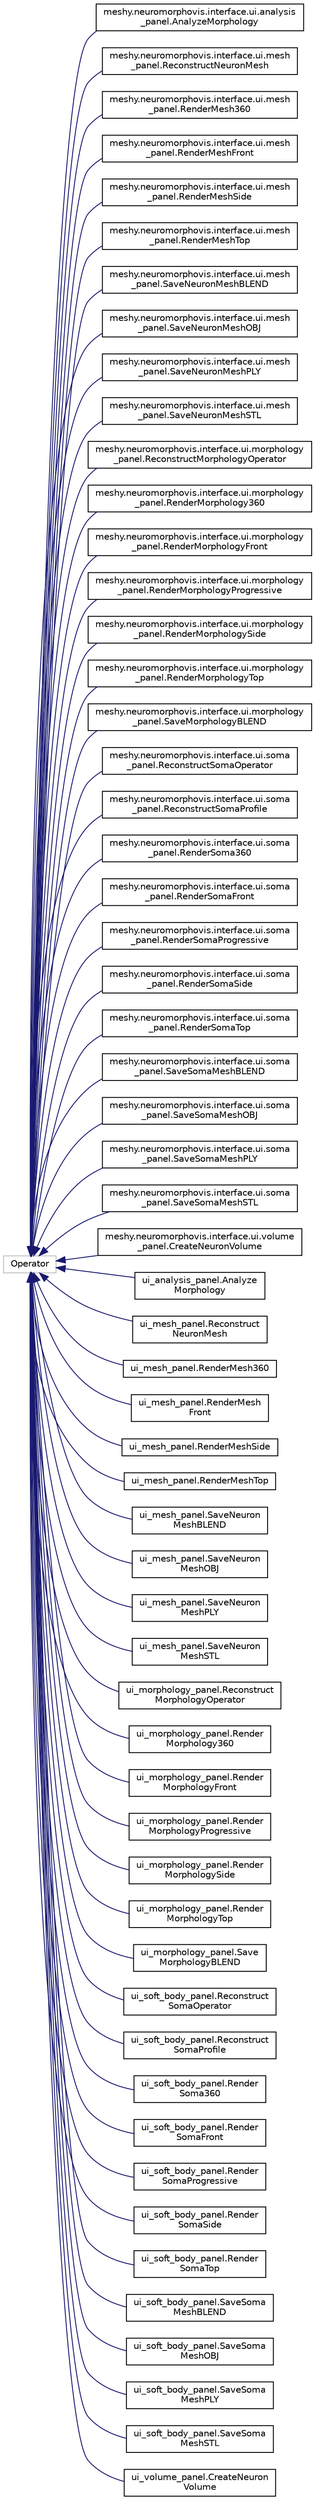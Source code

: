 digraph "Graphical Class Hierarchy"
{
  edge [fontname="Helvetica",fontsize="10",labelfontname="Helvetica",labelfontsize="10"];
  node [fontname="Helvetica",fontsize="10",shape=record];
  rankdir="LR";
  Node1 [label="Operator",height=0.2,width=0.4,color="grey75", fillcolor="white", style="filled"];
  Node1 -> Node2 [dir="back",color="midnightblue",fontsize="10",style="solid",fontname="Helvetica"];
  Node2 [label="meshy.neuromorphovis.interface.ui.analysis\l_panel.AnalyzeMorphology",height=0.2,width=0.4,color="black", fillcolor="white", style="filled",URL="$classmeshy_1_1neuromorphovis_1_1interface_1_1ui_1_1analysis__panel_1_1AnalyzeMorphology.html"];
  Node1 -> Node3 [dir="back",color="midnightblue",fontsize="10",style="solid",fontname="Helvetica"];
  Node3 [label="meshy.neuromorphovis.interface.ui.mesh\l_panel.ReconstructNeuronMesh",height=0.2,width=0.4,color="black", fillcolor="white", style="filled",URL="$classmeshy_1_1neuromorphovis_1_1interface_1_1ui_1_1mesh__panel_1_1ReconstructNeuronMesh.html"];
  Node1 -> Node4 [dir="back",color="midnightblue",fontsize="10",style="solid",fontname="Helvetica"];
  Node4 [label="meshy.neuromorphovis.interface.ui.mesh\l_panel.RenderMesh360",height=0.2,width=0.4,color="black", fillcolor="white", style="filled",URL="$classmeshy_1_1neuromorphovis_1_1interface_1_1ui_1_1mesh__panel_1_1RenderMesh360.html"];
  Node1 -> Node5 [dir="back",color="midnightblue",fontsize="10",style="solid",fontname="Helvetica"];
  Node5 [label="meshy.neuromorphovis.interface.ui.mesh\l_panel.RenderMeshFront",height=0.2,width=0.4,color="black", fillcolor="white", style="filled",URL="$classmeshy_1_1neuromorphovis_1_1interface_1_1ui_1_1mesh__panel_1_1RenderMeshFront.html"];
  Node1 -> Node6 [dir="back",color="midnightblue",fontsize="10",style="solid",fontname="Helvetica"];
  Node6 [label="meshy.neuromorphovis.interface.ui.mesh\l_panel.RenderMeshSide",height=0.2,width=0.4,color="black", fillcolor="white", style="filled",URL="$classmeshy_1_1neuromorphovis_1_1interface_1_1ui_1_1mesh__panel_1_1RenderMeshSide.html"];
  Node1 -> Node7 [dir="back",color="midnightblue",fontsize="10",style="solid",fontname="Helvetica"];
  Node7 [label="meshy.neuromorphovis.interface.ui.mesh\l_panel.RenderMeshTop",height=0.2,width=0.4,color="black", fillcolor="white", style="filled",URL="$classmeshy_1_1neuromorphovis_1_1interface_1_1ui_1_1mesh__panel_1_1RenderMeshTop.html"];
  Node1 -> Node8 [dir="back",color="midnightblue",fontsize="10",style="solid",fontname="Helvetica"];
  Node8 [label="meshy.neuromorphovis.interface.ui.mesh\l_panel.SaveNeuronMeshBLEND",height=0.2,width=0.4,color="black", fillcolor="white", style="filled",URL="$classmeshy_1_1neuromorphovis_1_1interface_1_1ui_1_1mesh__panel_1_1SaveNeuronMeshBLEND.html"];
  Node1 -> Node9 [dir="back",color="midnightblue",fontsize="10",style="solid",fontname="Helvetica"];
  Node9 [label="meshy.neuromorphovis.interface.ui.mesh\l_panel.SaveNeuronMeshOBJ",height=0.2,width=0.4,color="black", fillcolor="white", style="filled",URL="$classmeshy_1_1neuromorphovis_1_1interface_1_1ui_1_1mesh__panel_1_1SaveNeuronMeshOBJ.html"];
  Node1 -> Node10 [dir="back",color="midnightblue",fontsize="10",style="solid",fontname="Helvetica"];
  Node10 [label="meshy.neuromorphovis.interface.ui.mesh\l_panel.SaveNeuronMeshPLY",height=0.2,width=0.4,color="black", fillcolor="white", style="filled",URL="$classmeshy_1_1neuromorphovis_1_1interface_1_1ui_1_1mesh__panel_1_1SaveNeuronMeshPLY.html"];
  Node1 -> Node11 [dir="back",color="midnightblue",fontsize="10",style="solid",fontname="Helvetica"];
  Node11 [label="meshy.neuromorphovis.interface.ui.mesh\l_panel.SaveNeuronMeshSTL",height=0.2,width=0.4,color="black", fillcolor="white", style="filled",URL="$classmeshy_1_1neuromorphovis_1_1interface_1_1ui_1_1mesh__panel_1_1SaveNeuronMeshSTL.html"];
  Node1 -> Node12 [dir="back",color="midnightblue",fontsize="10",style="solid",fontname="Helvetica"];
  Node12 [label="meshy.neuromorphovis.interface.ui.morphology\l_panel.ReconstructMorphologyOperator",height=0.2,width=0.4,color="black", fillcolor="white", style="filled",URL="$classmeshy_1_1neuromorphovis_1_1interface_1_1ui_1_1morphology__panel_1_1ReconstructMorphologyOperator.html"];
  Node1 -> Node13 [dir="back",color="midnightblue",fontsize="10",style="solid",fontname="Helvetica"];
  Node13 [label="meshy.neuromorphovis.interface.ui.morphology\l_panel.RenderMorphology360",height=0.2,width=0.4,color="black", fillcolor="white", style="filled",URL="$classmeshy_1_1neuromorphovis_1_1interface_1_1ui_1_1morphology__panel_1_1RenderMorphology360.html"];
  Node1 -> Node14 [dir="back",color="midnightblue",fontsize="10",style="solid",fontname="Helvetica"];
  Node14 [label="meshy.neuromorphovis.interface.ui.morphology\l_panel.RenderMorphologyFront",height=0.2,width=0.4,color="black", fillcolor="white", style="filled",URL="$classmeshy_1_1neuromorphovis_1_1interface_1_1ui_1_1morphology__panel_1_1RenderMorphologyFront.html"];
  Node1 -> Node15 [dir="back",color="midnightblue",fontsize="10",style="solid",fontname="Helvetica"];
  Node15 [label="meshy.neuromorphovis.interface.ui.morphology\l_panel.RenderMorphologyProgressive",height=0.2,width=0.4,color="black", fillcolor="white", style="filled",URL="$classmeshy_1_1neuromorphovis_1_1interface_1_1ui_1_1morphology__panel_1_1RenderMorphologyProgressive.html"];
  Node1 -> Node16 [dir="back",color="midnightblue",fontsize="10",style="solid",fontname="Helvetica"];
  Node16 [label="meshy.neuromorphovis.interface.ui.morphology\l_panel.RenderMorphologySide",height=0.2,width=0.4,color="black", fillcolor="white", style="filled",URL="$classmeshy_1_1neuromorphovis_1_1interface_1_1ui_1_1morphology__panel_1_1RenderMorphologySide.html"];
  Node1 -> Node17 [dir="back",color="midnightblue",fontsize="10",style="solid",fontname="Helvetica"];
  Node17 [label="meshy.neuromorphovis.interface.ui.morphology\l_panel.RenderMorphologyTop",height=0.2,width=0.4,color="black", fillcolor="white", style="filled",URL="$classmeshy_1_1neuromorphovis_1_1interface_1_1ui_1_1morphology__panel_1_1RenderMorphologyTop.html"];
  Node1 -> Node18 [dir="back",color="midnightblue",fontsize="10",style="solid",fontname="Helvetica"];
  Node18 [label="meshy.neuromorphovis.interface.ui.morphology\l_panel.SaveMorphologyBLEND",height=0.2,width=0.4,color="black", fillcolor="white", style="filled",URL="$classmeshy_1_1neuromorphovis_1_1interface_1_1ui_1_1morphology__panel_1_1SaveMorphologyBLEND.html"];
  Node1 -> Node19 [dir="back",color="midnightblue",fontsize="10",style="solid",fontname="Helvetica"];
  Node19 [label="meshy.neuromorphovis.interface.ui.soma\l_panel.ReconstructSomaOperator",height=0.2,width=0.4,color="black", fillcolor="white", style="filled",URL="$classmeshy_1_1neuromorphovis_1_1interface_1_1ui_1_1soma__panel_1_1ReconstructSomaOperator.html"];
  Node1 -> Node20 [dir="back",color="midnightblue",fontsize="10",style="solid",fontname="Helvetica"];
  Node20 [label="meshy.neuromorphovis.interface.ui.soma\l_panel.ReconstructSomaProfile",height=0.2,width=0.4,color="black", fillcolor="white", style="filled",URL="$classmeshy_1_1neuromorphovis_1_1interface_1_1ui_1_1soma__panel_1_1ReconstructSomaProfile.html"];
  Node1 -> Node21 [dir="back",color="midnightblue",fontsize="10",style="solid",fontname="Helvetica"];
  Node21 [label="meshy.neuromorphovis.interface.ui.soma\l_panel.RenderSoma360",height=0.2,width=0.4,color="black", fillcolor="white", style="filled",URL="$classmeshy_1_1neuromorphovis_1_1interface_1_1ui_1_1soma__panel_1_1RenderSoma360.html"];
  Node1 -> Node22 [dir="back",color="midnightblue",fontsize="10",style="solid",fontname="Helvetica"];
  Node22 [label="meshy.neuromorphovis.interface.ui.soma\l_panel.RenderSomaFront",height=0.2,width=0.4,color="black", fillcolor="white", style="filled",URL="$classmeshy_1_1neuromorphovis_1_1interface_1_1ui_1_1soma__panel_1_1RenderSomaFront.html"];
  Node1 -> Node23 [dir="back",color="midnightblue",fontsize="10",style="solid",fontname="Helvetica"];
  Node23 [label="meshy.neuromorphovis.interface.ui.soma\l_panel.RenderSomaProgressive",height=0.2,width=0.4,color="black", fillcolor="white", style="filled",URL="$classmeshy_1_1neuromorphovis_1_1interface_1_1ui_1_1soma__panel_1_1RenderSomaProgressive.html"];
  Node1 -> Node24 [dir="back",color="midnightblue",fontsize="10",style="solid",fontname="Helvetica"];
  Node24 [label="meshy.neuromorphovis.interface.ui.soma\l_panel.RenderSomaSide",height=0.2,width=0.4,color="black", fillcolor="white", style="filled",URL="$classmeshy_1_1neuromorphovis_1_1interface_1_1ui_1_1soma__panel_1_1RenderSomaSide.html"];
  Node1 -> Node25 [dir="back",color="midnightblue",fontsize="10",style="solid",fontname="Helvetica"];
  Node25 [label="meshy.neuromorphovis.interface.ui.soma\l_panel.RenderSomaTop",height=0.2,width=0.4,color="black", fillcolor="white", style="filled",URL="$classmeshy_1_1neuromorphovis_1_1interface_1_1ui_1_1soma__panel_1_1RenderSomaTop.html"];
  Node1 -> Node26 [dir="back",color="midnightblue",fontsize="10",style="solid",fontname="Helvetica"];
  Node26 [label="meshy.neuromorphovis.interface.ui.soma\l_panel.SaveSomaMeshBLEND",height=0.2,width=0.4,color="black", fillcolor="white", style="filled",URL="$classmeshy_1_1neuromorphovis_1_1interface_1_1ui_1_1soma__panel_1_1SaveSomaMeshBLEND.html"];
  Node1 -> Node27 [dir="back",color="midnightblue",fontsize="10",style="solid",fontname="Helvetica"];
  Node27 [label="meshy.neuromorphovis.interface.ui.soma\l_panel.SaveSomaMeshOBJ",height=0.2,width=0.4,color="black", fillcolor="white", style="filled",URL="$classmeshy_1_1neuromorphovis_1_1interface_1_1ui_1_1soma__panel_1_1SaveSomaMeshOBJ.html"];
  Node1 -> Node28 [dir="back",color="midnightblue",fontsize="10",style="solid",fontname="Helvetica"];
  Node28 [label="meshy.neuromorphovis.interface.ui.soma\l_panel.SaveSomaMeshPLY",height=0.2,width=0.4,color="black", fillcolor="white", style="filled",URL="$classmeshy_1_1neuromorphovis_1_1interface_1_1ui_1_1soma__panel_1_1SaveSomaMeshPLY.html"];
  Node1 -> Node29 [dir="back",color="midnightblue",fontsize="10",style="solid",fontname="Helvetica"];
  Node29 [label="meshy.neuromorphovis.interface.ui.soma\l_panel.SaveSomaMeshSTL",height=0.2,width=0.4,color="black", fillcolor="white", style="filled",URL="$classmeshy_1_1neuromorphovis_1_1interface_1_1ui_1_1soma__panel_1_1SaveSomaMeshSTL.html"];
  Node1 -> Node30 [dir="back",color="midnightblue",fontsize="10",style="solid",fontname="Helvetica"];
  Node30 [label="meshy.neuromorphovis.interface.ui.volume\l_panel.CreateNeuronVolume",height=0.2,width=0.4,color="black", fillcolor="white", style="filled",URL="$classmeshy_1_1neuromorphovis_1_1interface_1_1ui_1_1volume__panel_1_1CreateNeuronVolume.html"];
  Node1 -> Node31 [dir="back",color="midnightblue",fontsize="10",style="solid",fontname="Helvetica"];
  Node31 [label="ui_analysis_panel.Analyze\lMorphology",height=0.2,width=0.4,color="black", fillcolor="white", style="filled",URL="$classui__analysis__panel_1_1AnalyzeMorphology.html"];
  Node1 -> Node32 [dir="back",color="midnightblue",fontsize="10",style="solid",fontname="Helvetica"];
  Node32 [label="ui_mesh_panel.Reconstruct\lNeuronMesh",height=0.2,width=0.4,color="black", fillcolor="white", style="filled",URL="$classui__mesh__panel_1_1ReconstructNeuronMesh.html"];
  Node1 -> Node33 [dir="back",color="midnightblue",fontsize="10",style="solid",fontname="Helvetica"];
  Node33 [label="ui_mesh_panel.RenderMesh360",height=0.2,width=0.4,color="black", fillcolor="white", style="filled",URL="$classui__mesh__panel_1_1RenderMesh360.html"];
  Node1 -> Node34 [dir="back",color="midnightblue",fontsize="10",style="solid",fontname="Helvetica"];
  Node34 [label="ui_mesh_panel.RenderMesh\lFront",height=0.2,width=0.4,color="black", fillcolor="white", style="filled",URL="$classui__mesh__panel_1_1RenderMeshFront.html"];
  Node1 -> Node35 [dir="back",color="midnightblue",fontsize="10",style="solid",fontname="Helvetica"];
  Node35 [label="ui_mesh_panel.RenderMeshSide",height=0.2,width=0.4,color="black", fillcolor="white", style="filled",URL="$classui__mesh__panel_1_1RenderMeshSide.html"];
  Node1 -> Node36 [dir="back",color="midnightblue",fontsize="10",style="solid",fontname="Helvetica"];
  Node36 [label="ui_mesh_panel.RenderMeshTop",height=0.2,width=0.4,color="black", fillcolor="white", style="filled",URL="$classui__mesh__panel_1_1RenderMeshTop.html"];
  Node1 -> Node37 [dir="back",color="midnightblue",fontsize="10",style="solid",fontname="Helvetica"];
  Node37 [label="ui_mesh_panel.SaveNeuron\lMeshBLEND",height=0.2,width=0.4,color="black", fillcolor="white", style="filled",URL="$classui__mesh__panel_1_1SaveNeuronMeshBLEND.html"];
  Node1 -> Node38 [dir="back",color="midnightblue",fontsize="10",style="solid",fontname="Helvetica"];
  Node38 [label="ui_mesh_panel.SaveNeuron\lMeshOBJ",height=0.2,width=0.4,color="black", fillcolor="white", style="filled",URL="$classui__mesh__panel_1_1SaveNeuronMeshOBJ.html"];
  Node1 -> Node39 [dir="back",color="midnightblue",fontsize="10",style="solid",fontname="Helvetica"];
  Node39 [label="ui_mesh_panel.SaveNeuron\lMeshPLY",height=0.2,width=0.4,color="black", fillcolor="white", style="filled",URL="$classui__mesh__panel_1_1SaveNeuronMeshPLY.html"];
  Node1 -> Node40 [dir="back",color="midnightblue",fontsize="10",style="solid",fontname="Helvetica"];
  Node40 [label="ui_mesh_panel.SaveNeuron\lMeshSTL",height=0.2,width=0.4,color="black", fillcolor="white", style="filled",URL="$classui__mesh__panel_1_1SaveNeuronMeshSTL.html"];
  Node1 -> Node41 [dir="back",color="midnightblue",fontsize="10",style="solid",fontname="Helvetica"];
  Node41 [label="ui_morphology_panel.Reconstruct\lMorphologyOperator",height=0.2,width=0.4,color="black", fillcolor="white", style="filled",URL="$classui__morphology__panel_1_1ReconstructMorphologyOperator.html"];
  Node1 -> Node42 [dir="back",color="midnightblue",fontsize="10",style="solid",fontname="Helvetica"];
  Node42 [label="ui_morphology_panel.Render\lMorphology360",height=0.2,width=0.4,color="black", fillcolor="white", style="filled",URL="$classui__morphology__panel_1_1RenderMorphology360.html"];
  Node1 -> Node43 [dir="back",color="midnightblue",fontsize="10",style="solid",fontname="Helvetica"];
  Node43 [label="ui_morphology_panel.Render\lMorphologyFront",height=0.2,width=0.4,color="black", fillcolor="white", style="filled",URL="$classui__morphology__panel_1_1RenderMorphologyFront.html"];
  Node1 -> Node44 [dir="back",color="midnightblue",fontsize="10",style="solid",fontname="Helvetica"];
  Node44 [label="ui_morphology_panel.Render\lMorphologyProgressive",height=0.2,width=0.4,color="black", fillcolor="white", style="filled",URL="$classui__morphology__panel_1_1RenderMorphologyProgressive.html"];
  Node1 -> Node45 [dir="back",color="midnightblue",fontsize="10",style="solid",fontname="Helvetica"];
  Node45 [label="ui_morphology_panel.Render\lMorphologySide",height=0.2,width=0.4,color="black", fillcolor="white", style="filled",URL="$classui__morphology__panel_1_1RenderMorphologySide.html"];
  Node1 -> Node46 [dir="back",color="midnightblue",fontsize="10",style="solid",fontname="Helvetica"];
  Node46 [label="ui_morphology_panel.Render\lMorphologyTop",height=0.2,width=0.4,color="black", fillcolor="white", style="filled",URL="$classui__morphology__panel_1_1RenderMorphologyTop.html"];
  Node1 -> Node47 [dir="back",color="midnightblue",fontsize="10",style="solid",fontname="Helvetica"];
  Node47 [label="ui_morphology_panel.Save\lMorphologyBLEND",height=0.2,width=0.4,color="black", fillcolor="white", style="filled",URL="$classui__morphology__panel_1_1SaveMorphologyBLEND.html"];
  Node1 -> Node48 [dir="back",color="midnightblue",fontsize="10",style="solid",fontname="Helvetica"];
  Node48 [label="ui_soft_body_panel.Reconstruct\lSomaOperator",height=0.2,width=0.4,color="black", fillcolor="white", style="filled",URL="$classui__soft__body__panel_1_1ReconstructSomaOperator.html"];
  Node1 -> Node49 [dir="back",color="midnightblue",fontsize="10",style="solid",fontname="Helvetica"];
  Node49 [label="ui_soft_body_panel.Reconstruct\lSomaProfile",height=0.2,width=0.4,color="black", fillcolor="white", style="filled",URL="$classui__soft__body__panel_1_1ReconstructSomaProfile.html"];
  Node1 -> Node50 [dir="back",color="midnightblue",fontsize="10",style="solid",fontname="Helvetica"];
  Node50 [label="ui_soft_body_panel.Render\lSoma360",height=0.2,width=0.4,color="black", fillcolor="white", style="filled",URL="$classui__soft__body__panel_1_1RenderSoma360.html"];
  Node1 -> Node51 [dir="back",color="midnightblue",fontsize="10",style="solid",fontname="Helvetica"];
  Node51 [label="ui_soft_body_panel.Render\lSomaFront",height=0.2,width=0.4,color="black", fillcolor="white", style="filled",URL="$classui__soft__body__panel_1_1RenderSomaFront.html"];
  Node1 -> Node52 [dir="back",color="midnightblue",fontsize="10",style="solid",fontname="Helvetica"];
  Node52 [label="ui_soft_body_panel.Render\lSomaProgressive",height=0.2,width=0.4,color="black", fillcolor="white", style="filled",URL="$classui__soft__body__panel_1_1RenderSomaProgressive.html"];
  Node1 -> Node53 [dir="back",color="midnightblue",fontsize="10",style="solid",fontname="Helvetica"];
  Node53 [label="ui_soft_body_panel.Render\lSomaSide",height=0.2,width=0.4,color="black", fillcolor="white", style="filled",URL="$classui__soft__body__panel_1_1RenderSomaSide.html"];
  Node1 -> Node54 [dir="back",color="midnightblue",fontsize="10",style="solid",fontname="Helvetica"];
  Node54 [label="ui_soft_body_panel.Render\lSomaTop",height=0.2,width=0.4,color="black", fillcolor="white", style="filled",URL="$classui__soft__body__panel_1_1RenderSomaTop.html"];
  Node1 -> Node55 [dir="back",color="midnightblue",fontsize="10",style="solid",fontname="Helvetica"];
  Node55 [label="ui_soft_body_panel.SaveSoma\lMeshBLEND",height=0.2,width=0.4,color="black", fillcolor="white", style="filled",URL="$classui__soft__body__panel_1_1SaveSomaMeshBLEND.html"];
  Node1 -> Node56 [dir="back",color="midnightblue",fontsize="10",style="solid",fontname="Helvetica"];
  Node56 [label="ui_soft_body_panel.SaveSoma\lMeshOBJ",height=0.2,width=0.4,color="black", fillcolor="white", style="filled",URL="$classui__soft__body__panel_1_1SaveSomaMeshOBJ.html"];
  Node1 -> Node57 [dir="back",color="midnightblue",fontsize="10",style="solid",fontname="Helvetica"];
  Node57 [label="ui_soft_body_panel.SaveSoma\lMeshPLY",height=0.2,width=0.4,color="black", fillcolor="white", style="filled",URL="$classui__soft__body__panel_1_1SaveSomaMeshPLY.html"];
  Node1 -> Node58 [dir="back",color="midnightblue",fontsize="10",style="solid",fontname="Helvetica"];
  Node58 [label="ui_soft_body_panel.SaveSoma\lMeshSTL",height=0.2,width=0.4,color="black", fillcolor="white", style="filled",URL="$classui__soft__body__panel_1_1SaveSomaMeshSTL.html"];
  Node1 -> Node59 [dir="back",color="midnightblue",fontsize="10",style="solid",fontname="Helvetica"];
  Node59 [label="ui_volume_panel.CreateNeuron\lVolume",height=0.2,width=0.4,color="black", fillcolor="white", style="filled",URL="$classui__volume__panel_1_1CreateNeuronVolume.html"];
}
